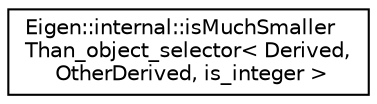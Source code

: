 digraph "Graphical Class Hierarchy"
{
  edge [fontname="Helvetica",fontsize="10",labelfontname="Helvetica",labelfontsize="10"];
  node [fontname="Helvetica",fontsize="10",shape=record];
  rankdir="LR";
  Node1 [label="Eigen::internal::isMuchSmaller\lThan_object_selector\< Derived,\l OtherDerived, is_integer \>",height=0.2,width=0.4,color="black", fillcolor="white", style="filled",URL="$struct_eigen_1_1internal_1_1is_much_smaller_than__object__selector.html"];
}
